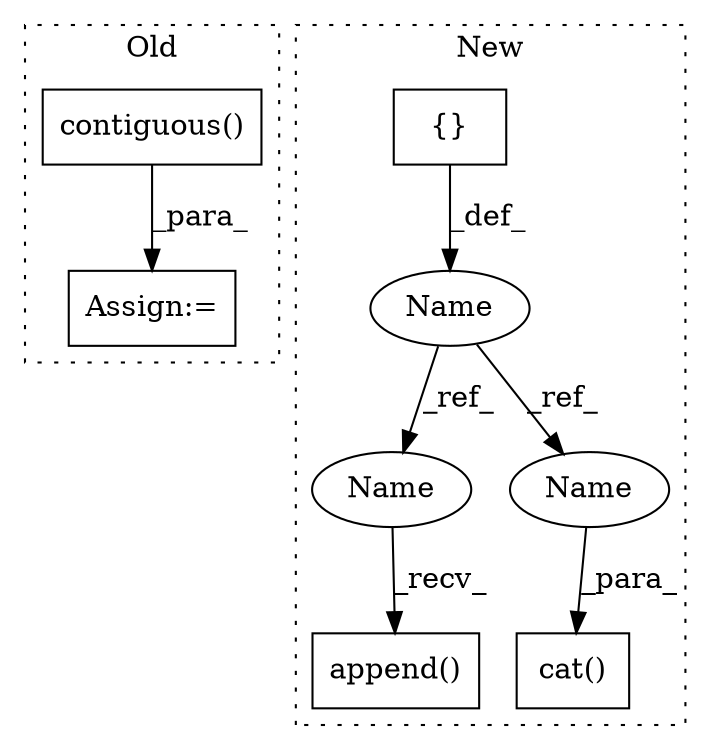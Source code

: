 digraph G {
subgraph cluster0 {
1 [label="contiguous()" a="75" s="3641" l="30" shape="box"];
3 [label="Assign:=" a="68" s="4440" l="3" shape="box"];
label = "Old";
style="dotted";
}
subgraph cluster1 {
2 [label="append()" a="75" s="3323,3372" l="18,1" shape="box"];
4 [label="{}" a="59" s="2862,2862" l="2,1" shape="box"];
5 [label="Name" a="87" s="2849" l="10" shape="ellipse"];
6 [label="cat()" a="75" s="3459,3479" l="10,8" shape="box"];
7 [label="Name" a="87" s="3323" l="10" shape="ellipse"];
8 [label="Name" a="87" s="3469" l="10" shape="ellipse"];
label = "New";
style="dotted";
}
1 -> 3 [label="_para_"];
4 -> 5 [label="_def_"];
5 -> 7 [label="_ref_"];
5 -> 8 [label="_ref_"];
7 -> 2 [label="_recv_"];
8 -> 6 [label="_para_"];
}